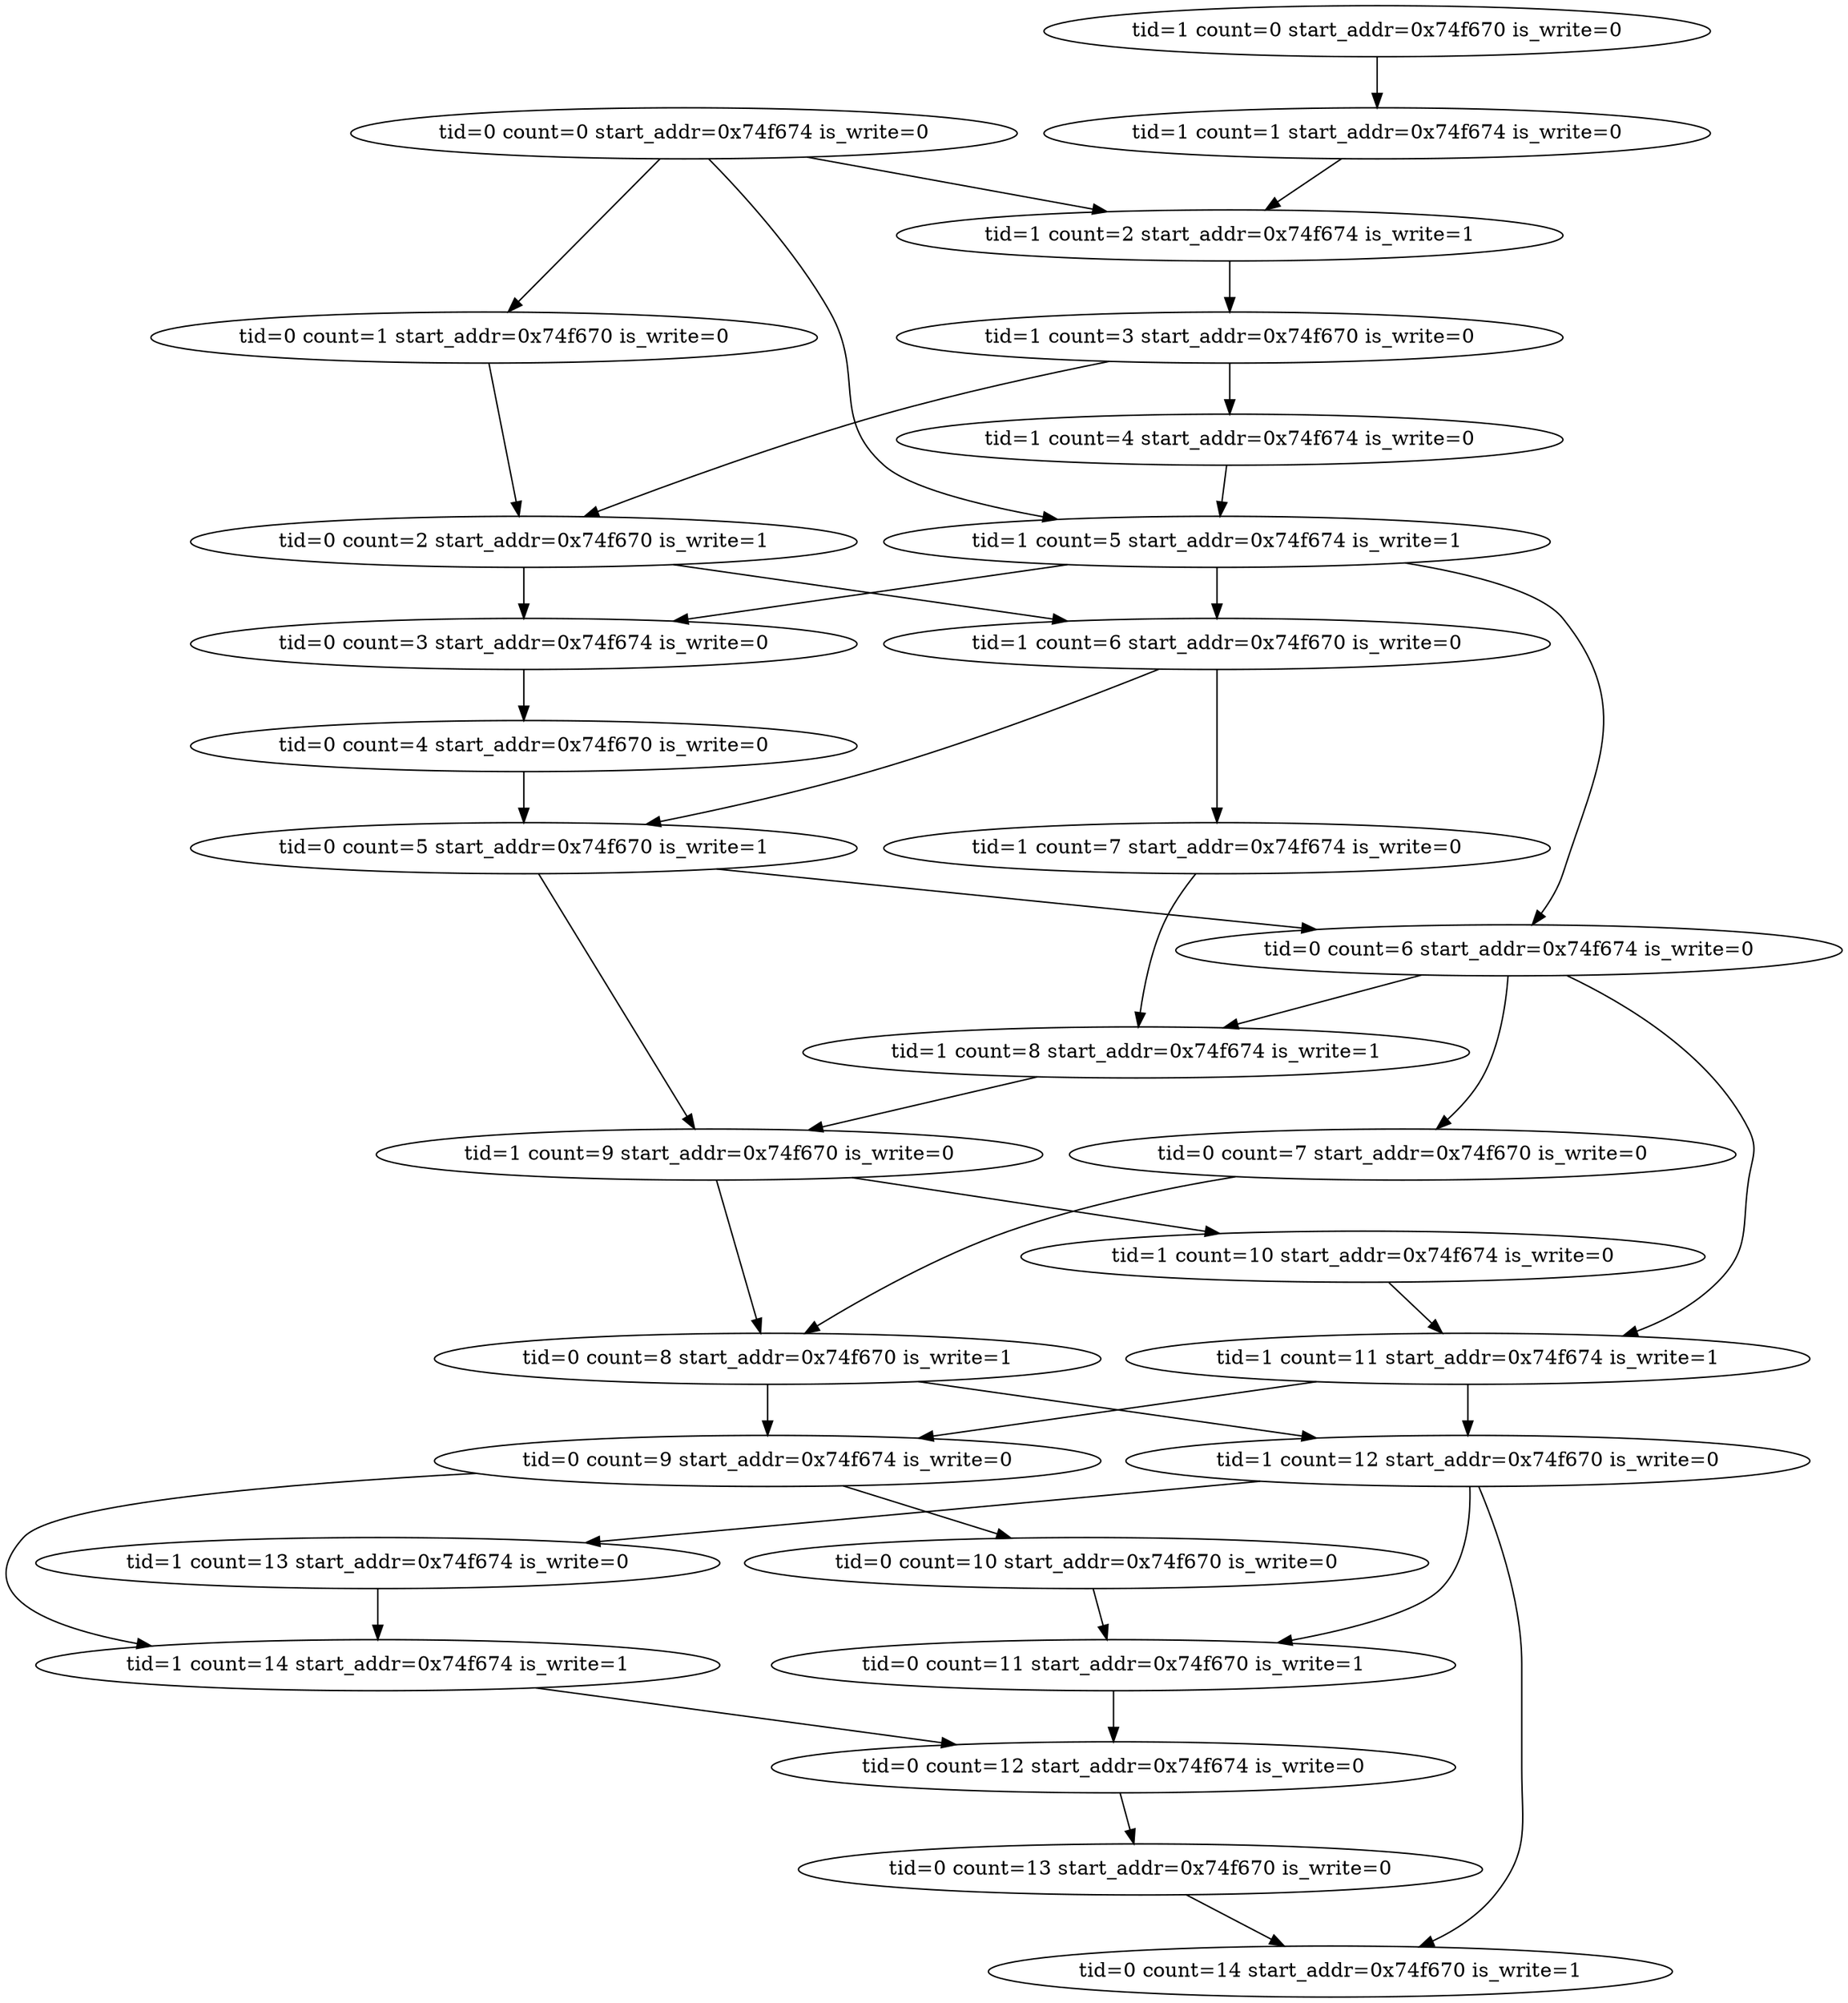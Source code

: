 digraph G {
0 [count=0, is_write=0, label="tid=0 count=0 start_addr=0x74f674 is_write=0", start_addr="0x74f674", tid=0];
1 [count=1, is_write=0, label="tid=0 count=1 start_addr=0x74f670 is_write=0", start_addr="0x74f670", tid=0];
2 [count=2, is_write=1, label="tid=0 count=2 start_addr=0x74f670 is_write=1", start_addr="0x74f670", tid=0];
3 [count=3, is_write=0, label="tid=0 count=3 start_addr=0x74f674 is_write=0", start_addr="0x74f674", tid=0];
4 [count=4, is_write=0, label="tid=0 count=4 start_addr=0x74f670 is_write=0", start_addr="0x74f670", tid=0];
5 [count=5, is_write=1, label="tid=0 count=5 start_addr=0x74f670 is_write=1", start_addr="0x74f670", tid=0];
6 [count=6, is_write=0, label="tid=0 count=6 start_addr=0x74f674 is_write=0", start_addr="0x74f674", tid=0];
7 [count=7, is_write=0, label="tid=0 count=7 start_addr=0x74f670 is_write=0", start_addr="0x74f670", tid=0];
8 [count=8, is_write=1, label="tid=0 count=8 start_addr=0x74f670 is_write=1", start_addr="0x74f670", tid=0];
9 [count=9, is_write=0, label="tid=0 count=9 start_addr=0x74f674 is_write=0", start_addr="0x74f674", tid=0];
10 [count=10, is_write=0, label="tid=0 count=10 start_addr=0x74f670 is_write=0", start_addr="0x74f670", tid=0];
11 [count=11, is_write=1, label="tid=0 count=11 start_addr=0x74f670 is_write=1", start_addr="0x74f670", tid=0];
12 [count=12, is_write=0, label="tid=0 count=12 start_addr=0x74f674 is_write=0", start_addr="0x74f674", tid=0];
13 [count=13, is_write=0, label="tid=0 count=13 start_addr=0x74f670 is_write=0", start_addr="0x74f670", tid=0];
14 [count=14, is_write=1, label="tid=0 count=14 start_addr=0x74f670 is_write=1", start_addr="0x74f670", tid=0];
20 [count=0, is_write=0, label="tid=1 count=0 start_addr=0x74f670 is_write=0", start_addr="0x74f670", tid=1];
21 [count=1, is_write=0, label="tid=1 count=1 start_addr=0x74f674 is_write=0", start_addr="0x74f674", tid=1];
22 [count=2, is_write=1, label="tid=1 count=2 start_addr=0x74f674 is_write=1", start_addr="0x74f674", tid=1];
23 [count=3, is_write=0, label="tid=1 count=3 start_addr=0x74f670 is_write=0", start_addr="0x74f670", tid=1];
24 [count=4, is_write=0, label="tid=1 count=4 start_addr=0x74f674 is_write=0", start_addr="0x74f674", tid=1];
25 [count=5, is_write=1, label="tid=1 count=5 start_addr=0x74f674 is_write=1", start_addr="0x74f674", tid=1];
26 [count=6, is_write=0, label="tid=1 count=6 start_addr=0x74f670 is_write=0", start_addr="0x74f670", tid=1];
27 [count=7, is_write=0, label="tid=1 count=7 start_addr=0x74f674 is_write=0", start_addr="0x74f674", tid=1];
28 [count=8, is_write=1, label="tid=1 count=8 start_addr=0x74f674 is_write=1", start_addr="0x74f674", tid=1];
29 [count=9, is_write=0, label="tid=1 count=9 start_addr=0x74f670 is_write=0", start_addr="0x74f670", tid=1];
30 [count=10, is_write=0, label="tid=1 count=10 start_addr=0x74f674 is_write=0", start_addr="0x74f674", tid=1];
31 [count=11, is_write=1, label="tid=1 count=11 start_addr=0x74f674 is_write=1", start_addr="0x74f674", tid=1];
32 [count=12, is_write=0, label="tid=1 count=12 start_addr=0x74f670 is_write=0", start_addr="0x74f670", tid=1];
33 [count=13, is_write=0, label="tid=1 count=13 start_addr=0x74f674 is_write=0", start_addr="0x74f674", tid=1];
34 [count=14, is_write=1, label="tid=1 count=14 start_addr=0x74f674 is_write=1", start_addr="0x74f674", tid=1];
0->1 ;
1->2 ;
2->3 ;
3->4 ;
4->5 ;
5->6 ;
6->7 ;
7->8 ;
8->9 ;
9->10 ;
10->11 ;
11->12 ;
12->13 ;
13->14 ;
20->21 ;
21->22 ;
22->23 ;
23->24 ;
24->25 ;
25->26 ;
26->27 ;
27->28 ;
28->29 ;
29->30 ;
30->31 ;
31->32 ;
32->33 ;
33->34 ;
0->25 ;
0->22 ;
2->26 ;
5->29 ;
6->31 ;
6->28 ;
8->32 ;
9->34 ;
23->2 ;
25->6 ;
25->3 ;
26->5 ;
29->8 ;
31->9 ;
32->14 ;
32->11 ;
34->12 ;
}
